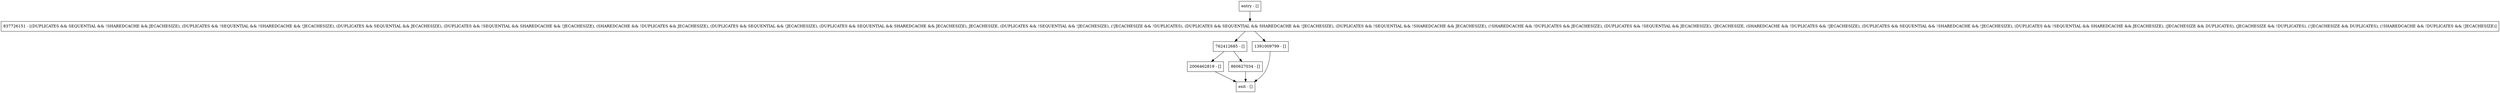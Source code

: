 digraph assertCursorState {
node [shape=record];
entry [label="entry - []"];
exit [label="exit - []"];
837726151 [label="837726151 - [(DUPLICATES && SEQUENTIAL && !SHAREDCACHE && JECACHESIZE), (DUPLICATES && !SEQUENTIAL && !SHAREDCACHE && !JECACHESIZE), (DUPLICATES && SEQUENTIAL && JECACHESIZE), (DUPLICATES && !SEQUENTIAL && SHAREDCACHE && !JECACHESIZE), (SHAREDCACHE && !DUPLICATES && JECACHESIZE), (DUPLICATES && SEQUENTIAL && !JECACHESIZE), (DUPLICATES && SEQUENTIAL && SHAREDCACHE && JECACHESIZE), JECACHESIZE, (DUPLICATES && !SEQUENTIAL && !JECACHESIZE), (!JECACHESIZE && !DUPLICATES), (DUPLICATES && SEQUENTIAL && SHAREDCACHE && !JECACHESIZE), (DUPLICATES && !SEQUENTIAL && !SHAREDCACHE && JECACHESIZE), (!SHAREDCACHE && !DUPLICATES && JECACHESIZE), (DUPLICATES && !SEQUENTIAL && JECACHESIZE), !JECACHESIZE, (SHAREDCACHE && !DUPLICATES && !JECACHESIZE), (DUPLICATES && SEQUENTIAL && !SHAREDCACHE && !JECACHESIZE), (DUPLICATES && !SEQUENTIAL && SHAREDCACHE && JECACHESIZE), (JECACHESIZE && DUPLICATES), (JECACHESIZE && !DUPLICATES), (!JECACHESIZE && DUPLICATES), (!SHAREDCACHE && !DUPLICATES && !JECACHESIZE)]"];
762412685 [label="762412685 - []"];
1391009799 [label="1391009799 - []"];
2006462819 [label="2006462819 - []"];
860627034 [label="860627034 - []"];
entry;
exit;
entry -> 837726151;
837726151 -> 762412685;
837726151 -> 1391009799;
762412685 -> 2006462819;
762412685 -> 860627034;
1391009799 -> exit;
2006462819 -> exit;
860627034 -> exit;
}
